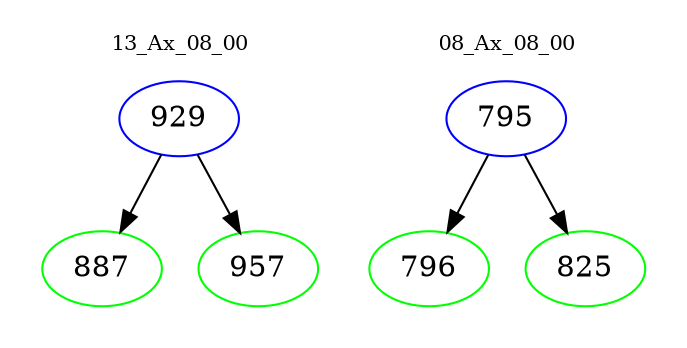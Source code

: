 digraph{
subgraph cluster_0 {
color = white
label = "13_Ax_08_00";
fontsize=10;
T0_929 [label="929", color="blue"]
T0_929 -> T0_887 [color="black"]
T0_887 [label="887", color="green"]
T0_929 -> T0_957 [color="black"]
T0_957 [label="957", color="green"]
}
subgraph cluster_1 {
color = white
label = "08_Ax_08_00";
fontsize=10;
T1_795 [label="795", color="blue"]
T1_795 -> T1_796 [color="black"]
T1_796 [label="796", color="green"]
T1_795 -> T1_825 [color="black"]
T1_825 [label="825", color="green"]
}
}
